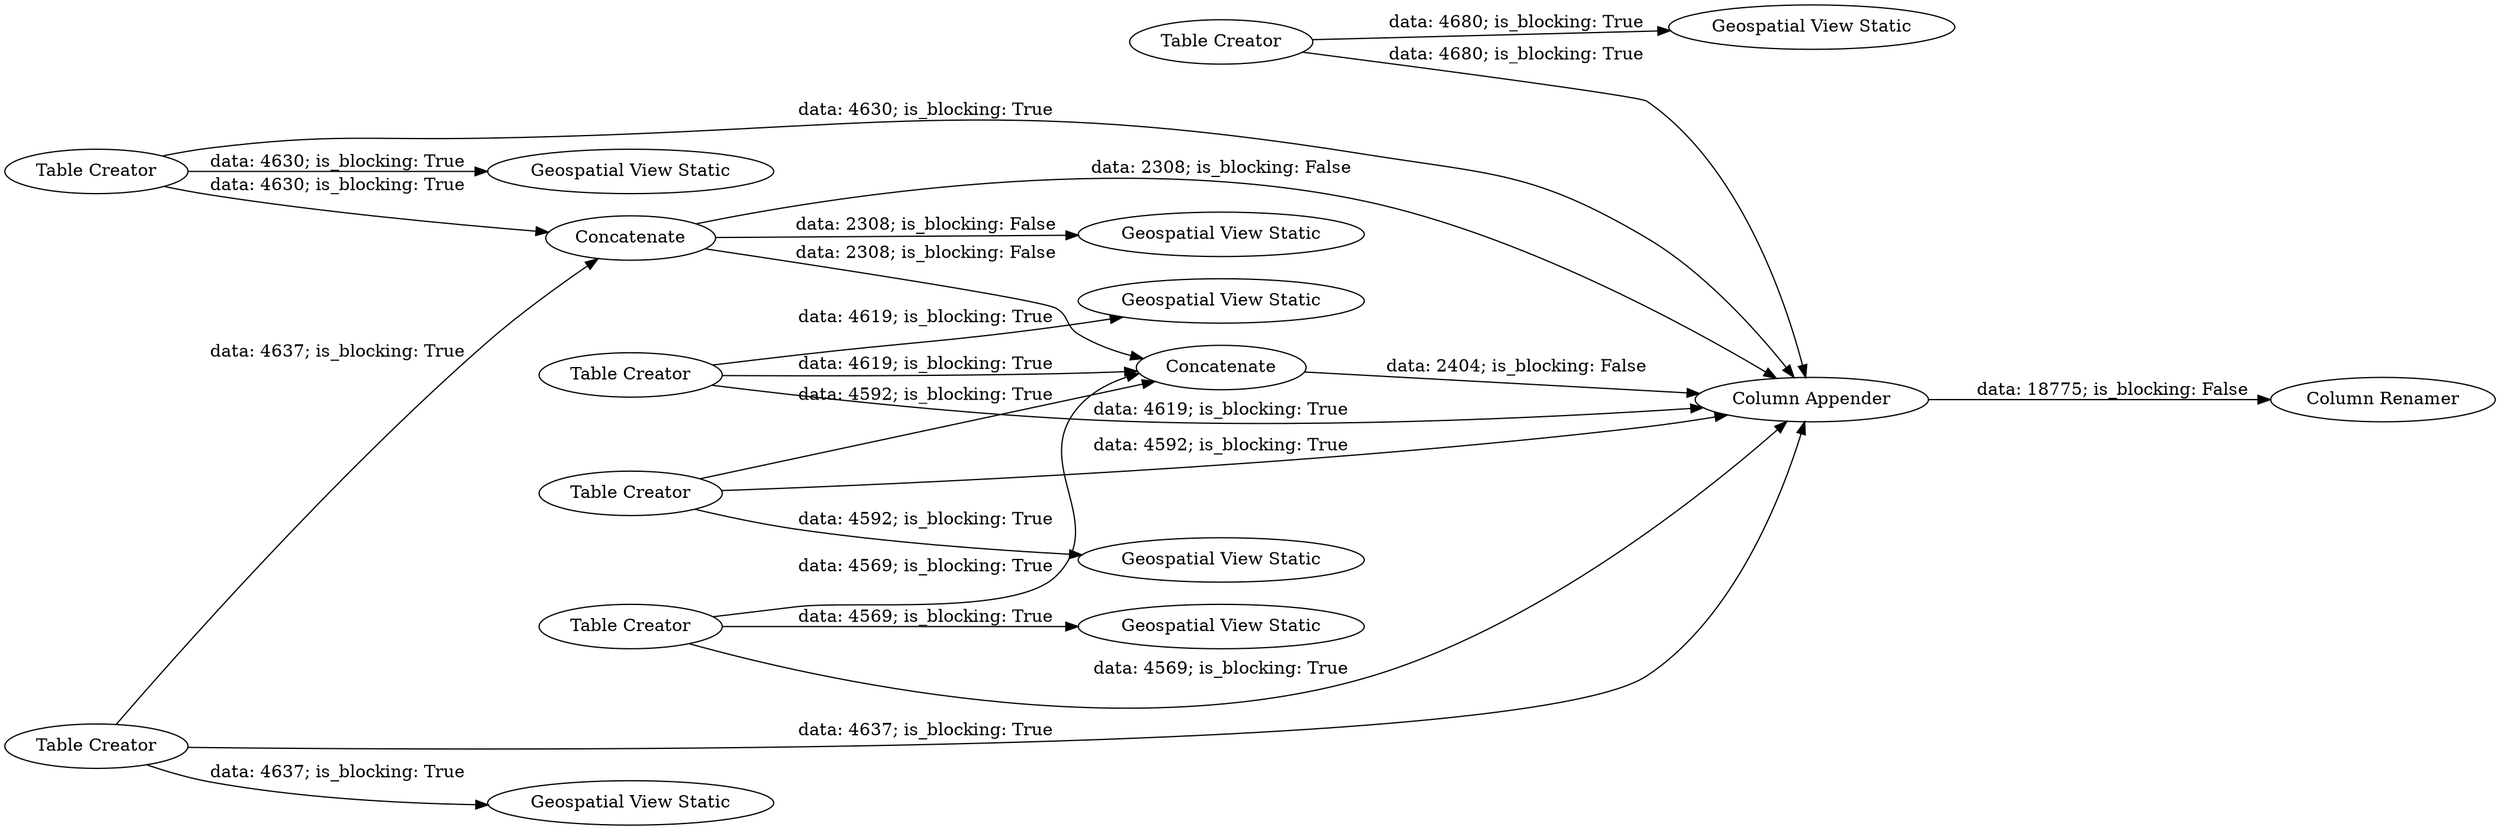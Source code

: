 digraph {
	"7498502538399069387_97" [label="Column Renamer"]
	"7498502538399069387_34" [label="Geospatial View Static"]
	"7498502538399069387_19" [label="Geospatial View Static"]
	"7498502538399069387_29" [label="Geospatial View Static"]
	"7498502538399069387_92" [label="Table Creator"]
	"7498502538399069387_89" [label="Table Creator"]
	"7498502538399069387_88" [label="Table Creator"]
	"7498502538399069387_90" [label="Table Creator"]
	"7498502538399069387_91" [label="Table Creator"]
	"7498502538399069387_24" [label="Geospatial View Static"]
	"7498502538399069387_21" [label="Geospatial View Static"]
	"7498502538399069387_27" [label="Geospatial View Static"]
	"7498502538399069387_93" [label="Table Creator"]
	"7498502538399069387_94" [label=Concatenate]
	"7498502538399069387_35" [label=Concatenate]
	"7498502538399069387_95" [label="Column Appender"]
	"7498502538399069387_26" [label="Geospatial View Static"]
	"7498502538399069387_93" -> "7498502538399069387_94" [label="data: 4592; is_blocking: True"]
	"7498502538399069387_88" -> "7498502538399069387_19" [label="data: 4569; is_blocking: True"]
	"7498502538399069387_95" -> "7498502538399069387_97" [label="data: 18775; is_blocking: False"]
	"7498502538399069387_91" -> "7498502538399069387_95" [label="data: 4637; is_blocking: True"]
	"7498502538399069387_90" -> "7498502538399069387_29" [label="data: 4680; is_blocking: True"]
	"7498502538399069387_91" -> "7498502538399069387_35" [label="data: 4637; is_blocking: True"]
	"7498502538399069387_92" -> "7498502538399069387_95" [label="data: 4630; is_blocking: True"]
	"7498502538399069387_35" -> "7498502538399069387_95" [label="data: 2308; is_blocking: False"]
	"7498502538399069387_91" -> "7498502538399069387_27" [label="data: 4637; is_blocking: True"]
	"7498502538399069387_93" -> "7498502538399069387_95" [label="data: 4592; is_blocking: True"]
	"7498502538399069387_94" -> "7498502538399069387_95" [label="data: 2404; is_blocking: False"]
	"7498502538399069387_89" -> "7498502538399069387_24" [label="data: 4619; is_blocking: True"]
	"7498502538399069387_89" -> "7498502538399069387_94" [label="data: 4619; is_blocking: True"]
	"7498502538399069387_92" -> "7498502538399069387_35" [label="data: 4630; is_blocking: True"]
	"7498502538399069387_88" -> "7498502538399069387_94" [label="data: 4569; is_blocking: True"]
	"7498502538399069387_35" -> "7498502538399069387_94" [label="data: 2308; is_blocking: False"]
	"7498502538399069387_93" -> "7498502538399069387_21" [label="data: 4592; is_blocking: True"]
	"7498502538399069387_90" -> "7498502538399069387_95" [label="data: 4680; is_blocking: True"]
	"7498502538399069387_88" -> "7498502538399069387_95" [label="data: 4569; is_blocking: True"]
	"7498502538399069387_35" -> "7498502538399069387_34" [label="data: 2308; is_blocking: False"]
	"7498502538399069387_89" -> "7498502538399069387_95" [label="data: 4619; is_blocking: True"]
	"7498502538399069387_92" -> "7498502538399069387_26" [label="data: 4630; is_blocking: True"]
	rankdir=LR
}
